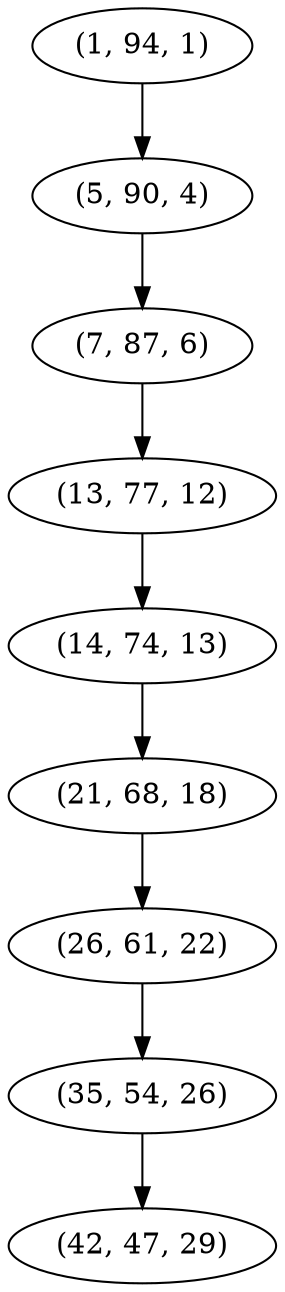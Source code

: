 digraph tree {
    "(1, 94, 1)";
    "(5, 90, 4)";
    "(7, 87, 6)";
    "(13, 77, 12)";
    "(14, 74, 13)";
    "(21, 68, 18)";
    "(26, 61, 22)";
    "(35, 54, 26)";
    "(42, 47, 29)";
    "(1, 94, 1)" -> "(5, 90, 4)";
    "(5, 90, 4)" -> "(7, 87, 6)";
    "(7, 87, 6)" -> "(13, 77, 12)";
    "(13, 77, 12)" -> "(14, 74, 13)";
    "(14, 74, 13)" -> "(21, 68, 18)";
    "(21, 68, 18)" -> "(26, 61, 22)";
    "(26, 61, 22)" -> "(35, 54, 26)";
    "(35, 54, 26)" -> "(42, 47, 29)";
}
